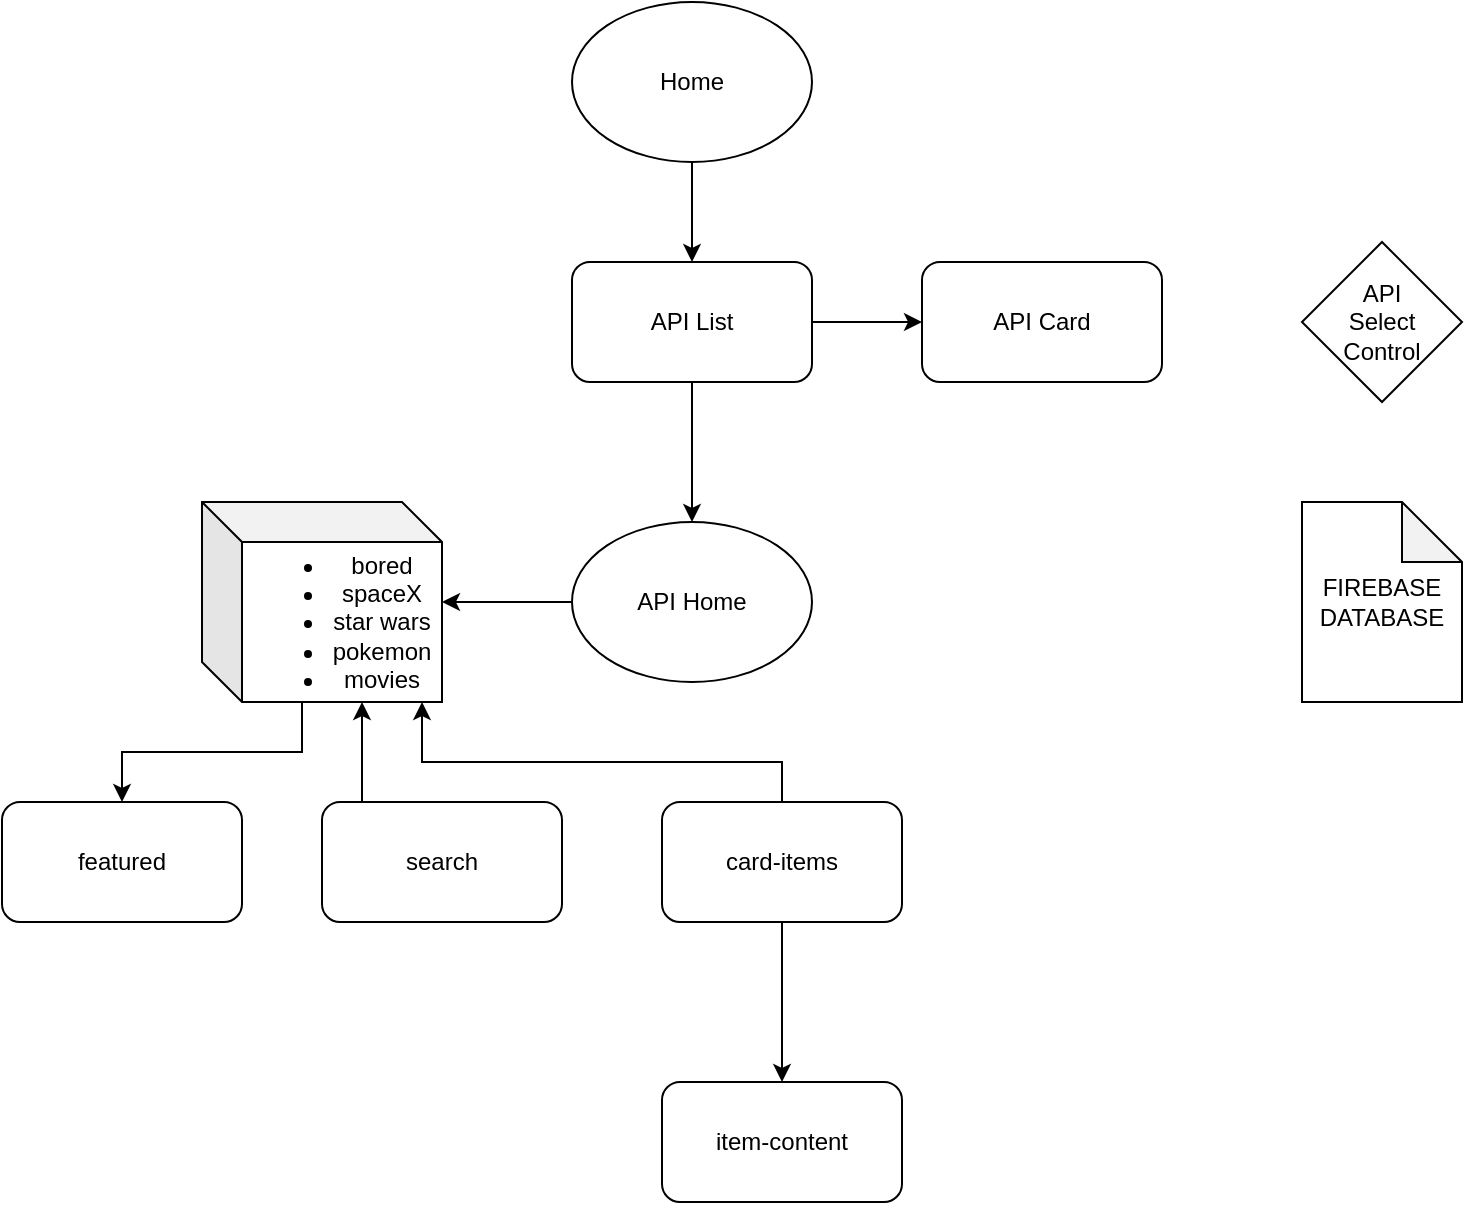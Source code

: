 <mxfile>
    <diagram id="9pESeZ9wJbCIrfXOVdEV" name="Page-1">
        <mxGraphModel dx="1094" dy="576" grid="1" gridSize="10" guides="1" tooltips="1" connect="1" arrows="1" fold="1" page="1" pageScale="1" pageWidth="850" pageHeight="1100" math="0" shadow="0">
            <root>
                <mxCell id="0"/>
                <mxCell id="1" parent="0"/>
                <mxCell id="2" value="" style="edgeStyle=orthogonalEdgeStyle;rounded=0;orthogonalLoop=1;jettySize=auto;html=1;" parent="1" source="3" target="6" edge="1">
                    <mxGeometry relative="1" as="geometry"/>
                </mxCell>
                <mxCell id="3" value="Home" style="ellipse;whiteSpace=wrap;html=1;" parent="1" vertex="1">
                    <mxGeometry x="285" width="120" height="80" as="geometry"/>
                </mxCell>
                <mxCell id="4" value="" style="edgeStyle=orthogonalEdgeStyle;rounded=0;orthogonalLoop=1;jettySize=auto;html=1;" parent="1" source="6" target="7" edge="1">
                    <mxGeometry relative="1" as="geometry"/>
                </mxCell>
                <mxCell id="5" value="" style="edgeStyle=orthogonalEdgeStyle;rounded=0;orthogonalLoop=1;jettySize=auto;html=1;" parent="1" source="6" target="9" edge="1">
                    <mxGeometry relative="1" as="geometry"/>
                </mxCell>
                <mxCell id="6" value="API List" style="rounded=1;whiteSpace=wrap;html=1;" parent="1" vertex="1">
                    <mxGeometry x="285" y="130" width="120" height="60" as="geometry"/>
                </mxCell>
                <mxCell id="7" value="API Card" style="rounded=1;whiteSpace=wrap;html=1;" parent="1" vertex="1">
                    <mxGeometry x="460" y="130" width="120" height="60" as="geometry"/>
                </mxCell>
                <mxCell id="8" value="" style="edgeStyle=orthogonalEdgeStyle;rounded=0;orthogonalLoop=1;jettySize=auto;html=1;" parent="1" source="9" target="11" edge="1">
                    <mxGeometry relative="1" as="geometry"/>
                </mxCell>
                <mxCell id="9" value="API Home" style="ellipse;whiteSpace=wrap;html=1;rounded=1;" parent="1" vertex="1">
                    <mxGeometry x="285" y="260" width="120" height="80" as="geometry"/>
                </mxCell>
                <mxCell id="10" value="" style="edgeStyle=orthogonalEdgeStyle;rounded=0;orthogonalLoop=1;jettySize=auto;html=1;" parent="1" source="11" target="12" edge="1">
                    <mxGeometry relative="1" as="geometry">
                        <Array as="points">
                            <mxPoint x="150" y="375"/>
                            <mxPoint x="60" y="375"/>
                        </Array>
                    </mxGeometry>
                </mxCell>
                <mxCell id="11" value="&lt;ul&gt;&lt;li&gt;bored&lt;/li&gt;&lt;li&gt;spaceX&lt;/li&gt;&lt;li&gt;star wars&lt;/li&gt;&lt;li&gt;pokemon&lt;/li&gt;&lt;li&gt;movies&lt;/li&gt;&lt;/ul&gt;" style="shape=cube;whiteSpace=wrap;html=1;boundedLbl=1;backgroundOutline=1;darkOpacity=0.05;darkOpacity2=0.1;rounded=1;" parent="1" vertex="1">
                    <mxGeometry x="100" y="250" width="120" height="100" as="geometry"/>
                </mxCell>
                <mxCell id="12" value="featured" style="whiteSpace=wrap;html=1;rounded=1;" parent="1" vertex="1">
                    <mxGeometry y="400" width="120" height="60" as="geometry"/>
                </mxCell>
                <mxCell id="13" value="" style="edgeStyle=orthogonalEdgeStyle;rounded=0;orthogonalLoop=1;jettySize=auto;html=1;" parent="1" source="14" target="11" edge="1">
                    <mxGeometry relative="1" as="geometry">
                        <Array as="points">
                            <mxPoint x="180" y="370"/>
                            <mxPoint x="180" y="370"/>
                        </Array>
                    </mxGeometry>
                </mxCell>
                <mxCell id="14" value="search" style="rounded=1;whiteSpace=wrap;html=1;" parent="1" vertex="1">
                    <mxGeometry x="160" y="400" width="120" height="60" as="geometry"/>
                </mxCell>
                <mxCell id="15" value="" style="edgeStyle=orthogonalEdgeStyle;rounded=0;orthogonalLoop=1;jettySize=auto;html=1;" parent="1" source="17" target="11" edge="1">
                    <mxGeometry relative="1" as="geometry">
                        <Array as="points">
                            <mxPoint x="390" y="380"/>
                            <mxPoint x="210" y="380"/>
                        </Array>
                    </mxGeometry>
                </mxCell>
                <mxCell id="16" value="" style="edgeStyle=orthogonalEdgeStyle;rounded=0;orthogonalLoop=1;jettySize=auto;html=1;" parent="1" source="17" target="18" edge="1">
                    <mxGeometry relative="1" as="geometry"/>
                </mxCell>
                <mxCell id="17" value="card-items" style="rounded=1;whiteSpace=wrap;html=1;" parent="1" vertex="1">
                    <mxGeometry x="330" y="400" width="120" height="60" as="geometry"/>
                </mxCell>
                <mxCell id="18" value="item-content" style="whiteSpace=wrap;html=1;rounded=1;" parent="1" vertex="1">
                    <mxGeometry x="330" y="540" width="120" height="60" as="geometry"/>
                </mxCell>
                <mxCell id="19" value="FIREBASE&lt;br&gt;DATABASE" style="shape=note;whiteSpace=wrap;html=1;backgroundOutline=1;darkOpacity=0.05;" parent="1" vertex="1">
                    <mxGeometry x="650" y="250" width="80" height="100" as="geometry"/>
                </mxCell>
                <mxCell id="20" value="API&lt;br&gt;Select&lt;br&gt;Control" style="rhombus;whiteSpace=wrap;html=1;" parent="1" vertex="1">
                    <mxGeometry x="650" y="120" width="80" height="80" as="geometry"/>
                </mxCell>
            </root>
        </mxGraphModel>
    </diagram>
</mxfile>